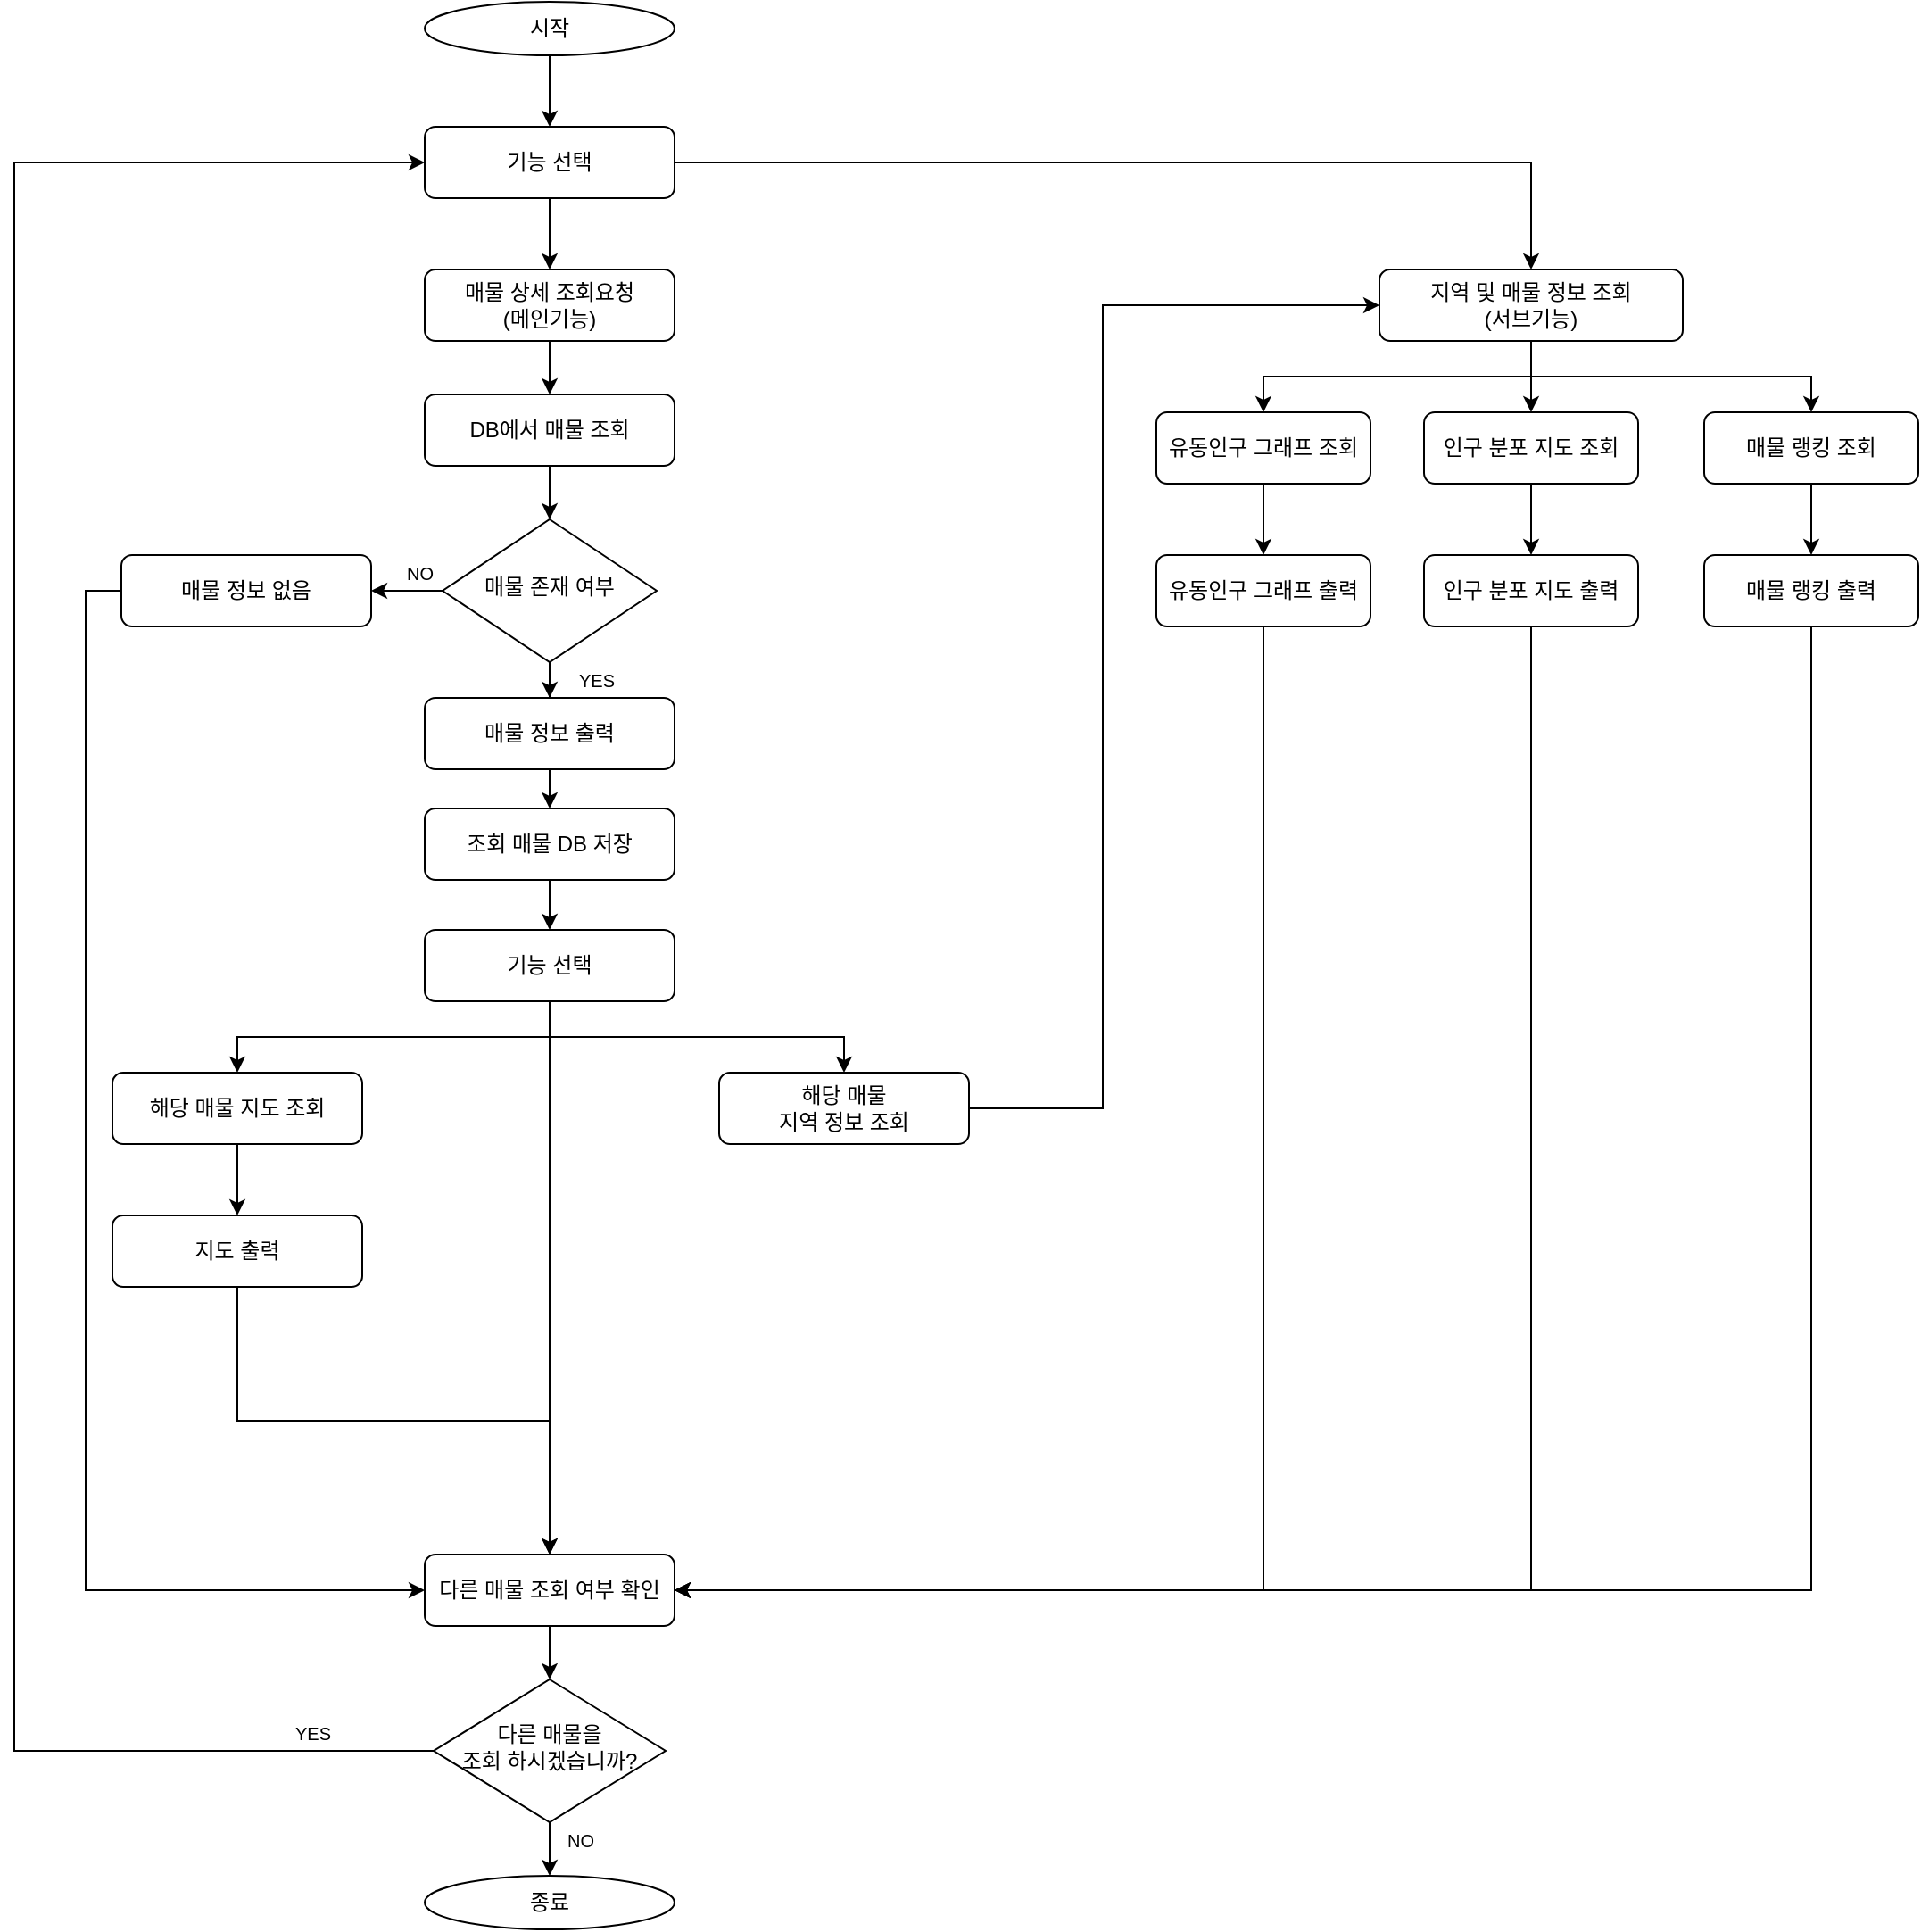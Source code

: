 <mxfile version="24.4.0" type="device">
  <diagram id="C5RBs43oDa-KdzZeNtuy" name="Page-1">
    <mxGraphModel dx="1434" dy="746" grid="1" gridSize="10" guides="1" tooltips="1" connect="1" arrows="1" fold="1" page="1" pageScale="1" pageWidth="827" pageHeight="1169" math="0" shadow="0">
      <root>
        <mxCell id="WIyWlLk6GJQsqaUBKTNV-0" />
        <mxCell id="WIyWlLk6GJQsqaUBKTNV-1" parent="WIyWlLk6GJQsqaUBKTNV-0" />
        <mxCell id="cSR0DzoBaHVZxQSGOlCP-26" style="edgeStyle=orthogonalEdgeStyle;rounded=0;orthogonalLoop=1;jettySize=auto;html=1;exitX=0.5;exitY=1;exitDx=0;exitDy=0;" parent="WIyWlLk6GJQsqaUBKTNV-1" source="WIyWlLk6GJQsqaUBKTNV-6" target="WIyWlLk6GJQsqaUBKTNV-7" edge="1">
          <mxGeometry relative="1" as="geometry" />
        </mxCell>
        <mxCell id="cSR0DzoBaHVZxQSGOlCP-30" style="edgeStyle=orthogonalEdgeStyle;rounded=0;orthogonalLoop=1;jettySize=auto;html=1;exitX=0;exitY=0.5;exitDx=0;exitDy=0;entryX=1;entryY=0.5;entryDx=0;entryDy=0;" parent="WIyWlLk6GJQsqaUBKTNV-1" source="WIyWlLk6GJQsqaUBKTNV-6" target="cSR0DzoBaHVZxQSGOlCP-29" edge="1">
          <mxGeometry relative="1" as="geometry" />
        </mxCell>
        <mxCell id="WIyWlLk6GJQsqaUBKTNV-6" value="매물 존재 여부" style="rhombus;whiteSpace=wrap;html=1;shadow=0;fontFamily=Helvetica;fontSize=12;align=center;strokeWidth=1;spacing=6;spacingTop=-4;" parent="WIyWlLk6GJQsqaUBKTNV-1" vertex="1">
          <mxGeometry x="310" y="310" width="120" height="80" as="geometry" />
        </mxCell>
        <mxCell id="XuiiYC1NhUIOtuJNxFzF-30" style="edgeStyle=orthogonalEdgeStyle;rounded=0;orthogonalLoop=1;jettySize=auto;html=1;exitX=0.5;exitY=1;exitDx=0;exitDy=0;entryX=0.5;entryY=0;entryDx=0;entryDy=0;" edge="1" parent="WIyWlLk6GJQsqaUBKTNV-1" source="WIyWlLk6GJQsqaUBKTNV-7" target="WIyWlLk6GJQsqaUBKTNV-12">
          <mxGeometry relative="1" as="geometry" />
        </mxCell>
        <mxCell id="WIyWlLk6GJQsqaUBKTNV-7" value="매물 정보 출력" style="rounded=1;whiteSpace=wrap;html=1;fontSize=12;glass=0;strokeWidth=1;shadow=0;" parent="WIyWlLk6GJQsqaUBKTNV-1" vertex="1">
          <mxGeometry x="300" y="410" width="140" height="40" as="geometry" />
        </mxCell>
        <mxCell id="cSR0DzoBaHVZxQSGOlCP-38" style="edgeStyle=orthogonalEdgeStyle;rounded=0;orthogonalLoop=1;jettySize=auto;html=1;exitX=0.5;exitY=1;exitDx=0;exitDy=0;entryX=0.5;entryY=0;entryDx=0;entryDy=0;" parent="WIyWlLk6GJQsqaUBKTNV-1" source="WIyWlLk6GJQsqaUBKTNV-10" target="cSR0DzoBaHVZxQSGOlCP-3" edge="1">
          <mxGeometry relative="1" as="geometry" />
        </mxCell>
        <mxCell id="cSR0DzoBaHVZxQSGOlCP-39" style="edgeStyle=orthogonalEdgeStyle;rounded=0;orthogonalLoop=1;jettySize=auto;html=1;exitX=0;exitY=0.5;exitDx=0;exitDy=0;entryX=0;entryY=0.5;entryDx=0;entryDy=0;" parent="WIyWlLk6GJQsqaUBKTNV-1" source="WIyWlLk6GJQsqaUBKTNV-10" target="cSR0DzoBaHVZxQSGOlCP-5" edge="1">
          <mxGeometry relative="1" as="geometry">
            <Array as="points">
              <mxPoint x="70" y="1000" />
              <mxPoint x="70" y="110" />
            </Array>
          </mxGeometry>
        </mxCell>
        <mxCell id="WIyWlLk6GJQsqaUBKTNV-10" value="다른 매물을&lt;div&gt;조회 하시겠습니까?&lt;/div&gt;" style="rhombus;whiteSpace=wrap;html=1;shadow=0;fontFamily=Helvetica;fontSize=12;align=center;strokeWidth=1;spacing=6;spacingTop=-4;" parent="WIyWlLk6GJQsqaUBKTNV-1" vertex="1">
          <mxGeometry x="305" y="960" width="130" height="80" as="geometry" />
        </mxCell>
        <mxCell id="cSR0DzoBaHVZxQSGOlCP-37" style="edgeStyle=orthogonalEdgeStyle;rounded=0;orthogonalLoop=1;jettySize=auto;html=1;exitX=0.5;exitY=1;exitDx=0;exitDy=0;entryX=0.5;entryY=0;entryDx=0;entryDy=0;" parent="WIyWlLk6GJQsqaUBKTNV-1" source="WIyWlLk6GJQsqaUBKTNV-11" target="WIyWlLk6GJQsqaUBKTNV-10" edge="1">
          <mxGeometry relative="1" as="geometry" />
        </mxCell>
        <mxCell id="WIyWlLk6GJQsqaUBKTNV-11" value="다른 매물 조회 여부 확인" style="rounded=1;whiteSpace=wrap;html=1;fontSize=12;glass=0;strokeWidth=1;shadow=0;" parent="WIyWlLk6GJQsqaUBKTNV-1" vertex="1">
          <mxGeometry x="300" y="890" width="140" height="40" as="geometry" />
        </mxCell>
        <mxCell id="XuiiYC1NhUIOtuJNxFzF-31" style="edgeStyle=orthogonalEdgeStyle;rounded=0;orthogonalLoop=1;jettySize=auto;html=1;exitX=0.5;exitY=1;exitDx=0;exitDy=0;entryX=0.5;entryY=0;entryDx=0;entryDy=0;" edge="1" parent="WIyWlLk6GJQsqaUBKTNV-1" source="WIyWlLk6GJQsqaUBKTNV-12" target="XuiiYC1NhUIOtuJNxFzF-24">
          <mxGeometry relative="1" as="geometry" />
        </mxCell>
        <mxCell id="WIyWlLk6GJQsqaUBKTNV-12" value="조회 매물 DB 저장" style="rounded=1;whiteSpace=wrap;html=1;fontSize=12;glass=0;strokeWidth=1;shadow=0;" parent="WIyWlLk6GJQsqaUBKTNV-1" vertex="1">
          <mxGeometry x="300" y="472" width="140" height="40" as="geometry" />
        </mxCell>
        <mxCell id="cSR0DzoBaHVZxQSGOlCP-23" style="edgeStyle=orthogonalEdgeStyle;rounded=0;orthogonalLoop=1;jettySize=auto;html=1;exitX=0.5;exitY=1;exitDx=0;exitDy=0;" parent="WIyWlLk6GJQsqaUBKTNV-1" source="cSR0DzoBaHVZxQSGOlCP-2" target="cSR0DzoBaHVZxQSGOlCP-5" edge="1">
          <mxGeometry relative="1" as="geometry" />
        </mxCell>
        <mxCell id="cSR0DzoBaHVZxQSGOlCP-2" value="시작" style="ellipse;whiteSpace=wrap;html=1;" parent="WIyWlLk6GJQsqaUBKTNV-1" vertex="1">
          <mxGeometry x="300" y="20" width="140" height="30" as="geometry" />
        </mxCell>
        <mxCell id="cSR0DzoBaHVZxQSGOlCP-3" value="종료" style="ellipse;whiteSpace=wrap;html=1;" parent="WIyWlLk6GJQsqaUBKTNV-1" vertex="1">
          <mxGeometry x="300" y="1070" width="140" height="30" as="geometry" />
        </mxCell>
        <mxCell id="cSR0DzoBaHVZxQSGOlCP-25" style="edgeStyle=orthogonalEdgeStyle;rounded=0;orthogonalLoop=1;jettySize=auto;html=1;exitX=0.5;exitY=1;exitDx=0;exitDy=0;" parent="WIyWlLk6GJQsqaUBKTNV-1" source="cSR0DzoBaHVZxQSGOlCP-4" target="WIyWlLk6GJQsqaUBKTNV-6" edge="1">
          <mxGeometry relative="1" as="geometry" />
        </mxCell>
        <mxCell id="cSR0DzoBaHVZxQSGOlCP-4" value="DB에서 매물 조회" style="rounded=1;whiteSpace=wrap;html=1;fontSize=12;glass=0;strokeWidth=1;shadow=0;" parent="WIyWlLk6GJQsqaUBKTNV-1" vertex="1">
          <mxGeometry x="300" y="240" width="140" height="40" as="geometry" />
        </mxCell>
        <mxCell id="cSR0DzoBaHVZxQSGOlCP-22" style="edgeStyle=orthogonalEdgeStyle;rounded=0;orthogonalLoop=1;jettySize=auto;html=1;exitX=0.5;exitY=1;exitDx=0;exitDy=0;entryX=0.5;entryY=0;entryDx=0;entryDy=0;" parent="WIyWlLk6GJQsqaUBKTNV-1" source="cSR0DzoBaHVZxQSGOlCP-5" target="cSR0DzoBaHVZxQSGOlCP-7" edge="1">
          <mxGeometry relative="1" as="geometry" />
        </mxCell>
        <mxCell id="cSR0DzoBaHVZxQSGOlCP-5" value="기능 선택" style="rounded=1;whiteSpace=wrap;html=1;fontSize=12;glass=0;strokeWidth=1;shadow=0;" parent="WIyWlLk6GJQsqaUBKTNV-1" vertex="1">
          <mxGeometry x="300" y="90" width="140" height="40" as="geometry" />
        </mxCell>
        <mxCell id="XuiiYC1NhUIOtuJNxFzF-7" style="edgeStyle=orthogonalEdgeStyle;rounded=0;orthogonalLoop=1;jettySize=auto;html=1;exitX=0.5;exitY=1;exitDx=0;exitDy=0;entryX=0.5;entryY=0;entryDx=0;entryDy=0;" edge="1" parent="WIyWlLk6GJQsqaUBKTNV-1" source="cSR0DzoBaHVZxQSGOlCP-6" target="cSR0DzoBaHVZxQSGOlCP-12">
          <mxGeometry relative="1" as="geometry" />
        </mxCell>
        <mxCell id="XuiiYC1NhUIOtuJNxFzF-8" style="edgeStyle=orthogonalEdgeStyle;rounded=0;orthogonalLoop=1;jettySize=auto;html=1;exitX=0.5;exitY=1;exitDx=0;exitDy=0;entryX=0.5;entryY=0;entryDx=0;entryDy=0;" edge="1" parent="WIyWlLk6GJQsqaUBKTNV-1" source="cSR0DzoBaHVZxQSGOlCP-6" target="cSR0DzoBaHVZxQSGOlCP-14">
          <mxGeometry relative="1" as="geometry" />
        </mxCell>
        <mxCell id="XuiiYC1NhUIOtuJNxFzF-9" style="edgeStyle=orthogonalEdgeStyle;rounded=0;orthogonalLoop=1;jettySize=auto;html=1;exitX=0.5;exitY=1;exitDx=0;exitDy=0;entryX=0.5;entryY=0;entryDx=0;entryDy=0;" edge="1" parent="WIyWlLk6GJQsqaUBKTNV-1" source="cSR0DzoBaHVZxQSGOlCP-6" target="cSR0DzoBaHVZxQSGOlCP-13">
          <mxGeometry relative="1" as="geometry" />
        </mxCell>
        <mxCell id="cSR0DzoBaHVZxQSGOlCP-6" value="지역 및 매물 정보 조회&lt;div&gt;(서브기능)&lt;/div&gt;" style="rounded=1;whiteSpace=wrap;html=1;fontSize=12;glass=0;strokeWidth=1;shadow=0;" parent="WIyWlLk6GJQsqaUBKTNV-1" vertex="1">
          <mxGeometry x="835" y="170" width="170" height="40" as="geometry" />
        </mxCell>
        <mxCell id="cSR0DzoBaHVZxQSGOlCP-24" style="edgeStyle=orthogonalEdgeStyle;rounded=0;orthogonalLoop=1;jettySize=auto;html=1;exitX=0.5;exitY=1;exitDx=0;exitDy=0;entryX=0.5;entryY=0;entryDx=0;entryDy=0;" parent="WIyWlLk6GJQsqaUBKTNV-1" source="cSR0DzoBaHVZxQSGOlCP-7" target="cSR0DzoBaHVZxQSGOlCP-4" edge="1">
          <mxGeometry relative="1" as="geometry" />
        </mxCell>
        <mxCell id="cSR0DzoBaHVZxQSGOlCP-7" value="매물 상세 조회요청&lt;div&gt;(메인기능)&lt;/div&gt;" style="rounded=1;whiteSpace=wrap;html=1;fontSize=12;glass=0;strokeWidth=1;shadow=0;" parent="WIyWlLk6GJQsqaUBKTNV-1" vertex="1">
          <mxGeometry x="300" y="170" width="140" height="40" as="geometry" />
        </mxCell>
        <mxCell id="XuiiYC1NhUIOtuJNxFzF-18" style="edgeStyle=orthogonalEdgeStyle;rounded=0;orthogonalLoop=1;jettySize=auto;html=1;exitX=0.5;exitY=1;exitDx=0;exitDy=0;entryX=0.5;entryY=0;entryDx=0;entryDy=0;" edge="1" parent="WIyWlLk6GJQsqaUBKTNV-1" source="cSR0DzoBaHVZxQSGOlCP-10" target="XuiiYC1NhUIOtuJNxFzF-21">
          <mxGeometry relative="1" as="geometry">
            <mxPoint x="194" y="680" as="targetPoint" />
          </mxGeometry>
        </mxCell>
        <mxCell id="cSR0DzoBaHVZxQSGOlCP-10" value="해당 매물 지도 조회" style="rounded=1;whiteSpace=wrap;html=1;fontSize=12;glass=0;strokeWidth=1;shadow=0;" parent="WIyWlLk6GJQsqaUBKTNV-1" vertex="1">
          <mxGeometry x="125" y="620" width="140" height="40" as="geometry" />
        </mxCell>
        <mxCell id="XuiiYC1NhUIOtuJNxFzF-5" style="edgeStyle=orthogonalEdgeStyle;rounded=0;orthogonalLoop=1;jettySize=auto;html=1;exitX=0.5;exitY=1;exitDx=0;exitDy=0;entryX=0.5;entryY=0;entryDx=0;entryDy=0;" edge="1" parent="WIyWlLk6GJQsqaUBKTNV-1" source="cSR0DzoBaHVZxQSGOlCP-12" target="cSR0DzoBaHVZxQSGOlCP-16">
          <mxGeometry relative="1" as="geometry" />
        </mxCell>
        <mxCell id="cSR0DzoBaHVZxQSGOlCP-12" value="인구 분포 지도 조회" style="rounded=1;whiteSpace=wrap;html=1;fontSize=12;glass=0;strokeWidth=1;shadow=0;" parent="WIyWlLk6GJQsqaUBKTNV-1" vertex="1">
          <mxGeometry x="860" y="250" width="120" height="40" as="geometry" />
        </mxCell>
        <mxCell id="XuiiYC1NhUIOtuJNxFzF-6" style="edgeStyle=orthogonalEdgeStyle;rounded=0;orthogonalLoop=1;jettySize=auto;html=1;exitX=0.5;exitY=1;exitDx=0;exitDy=0;" edge="1" parent="WIyWlLk6GJQsqaUBKTNV-1" source="cSR0DzoBaHVZxQSGOlCP-13" target="cSR0DzoBaHVZxQSGOlCP-17">
          <mxGeometry relative="1" as="geometry" />
        </mxCell>
        <mxCell id="cSR0DzoBaHVZxQSGOlCP-13" value="매물 랭킹 조회" style="rounded=1;whiteSpace=wrap;html=1;fontSize=12;glass=0;strokeWidth=1;shadow=0;" parent="WIyWlLk6GJQsqaUBKTNV-1" vertex="1">
          <mxGeometry x="1017" y="250" width="120" height="40" as="geometry" />
        </mxCell>
        <mxCell id="XuiiYC1NhUIOtuJNxFzF-4" style="edgeStyle=orthogonalEdgeStyle;rounded=0;orthogonalLoop=1;jettySize=auto;html=1;exitX=0.5;exitY=1;exitDx=0;exitDy=0;entryX=0.5;entryY=0;entryDx=0;entryDy=0;" edge="1" parent="WIyWlLk6GJQsqaUBKTNV-1" source="cSR0DzoBaHVZxQSGOlCP-14" target="cSR0DzoBaHVZxQSGOlCP-15">
          <mxGeometry relative="1" as="geometry" />
        </mxCell>
        <mxCell id="cSR0DzoBaHVZxQSGOlCP-14" value="유동인구 그래프 조회" style="rounded=1;whiteSpace=wrap;html=1;fontSize=12;glass=0;strokeWidth=1;shadow=0;" parent="WIyWlLk6GJQsqaUBKTNV-1" vertex="1">
          <mxGeometry x="710" y="250" width="120" height="40" as="geometry" />
        </mxCell>
        <mxCell id="cSR0DzoBaHVZxQSGOlCP-20" style="edgeStyle=orthogonalEdgeStyle;rounded=0;orthogonalLoop=1;jettySize=auto;html=1;exitX=0.5;exitY=1;exitDx=0;exitDy=0;entryX=1;entryY=0.5;entryDx=0;entryDy=0;" parent="WIyWlLk6GJQsqaUBKTNV-1" source="cSR0DzoBaHVZxQSGOlCP-15" target="WIyWlLk6GJQsqaUBKTNV-11" edge="1">
          <mxGeometry relative="1" as="geometry" />
        </mxCell>
        <mxCell id="cSR0DzoBaHVZxQSGOlCP-15" value="유동인구 그래프 출력" style="rounded=1;whiteSpace=wrap;html=1;fontSize=12;glass=0;strokeWidth=1;shadow=0;" parent="WIyWlLk6GJQsqaUBKTNV-1" vertex="1">
          <mxGeometry x="710" y="330" width="120" height="40" as="geometry" />
        </mxCell>
        <mxCell id="cSR0DzoBaHVZxQSGOlCP-19" style="edgeStyle=orthogonalEdgeStyle;rounded=0;orthogonalLoop=1;jettySize=auto;html=1;exitX=0.5;exitY=1;exitDx=0;exitDy=0;entryX=1;entryY=0.5;entryDx=0;entryDy=0;" parent="WIyWlLk6GJQsqaUBKTNV-1" source="cSR0DzoBaHVZxQSGOlCP-16" target="WIyWlLk6GJQsqaUBKTNV-11" edge="1">
          <mxGeometry relative="1" as="geometry" />
        </mxCell>
        <mxCell id="cSR0DzoBaHVZxQSGOlCP-16" value="인구 분포 지도 출력" style="rounded=1;whiteSpace=wrap;html=1;fontSize=12;glass=0;strokeWidth=1;shadow=0;" parent="WIyWlLk6GJQsqaUBKTNV-1" vertex="1">
          <mxGeometry x="860" y="330" width="120" height="40" as="geometry" />
        </mxCell>
        <mxCell id="cSR0DzoBaHVZxQSGOlCP-18" style="edgeStyle=orthogonalEdgeStyle;rounded=0;orthogonalLoop=1;jettySize=auto;html=1;exitX=0.5;exitY=1;exitDx=0;exitDy=0;entryX=1;entryY=0.5;entryDx=0;entryDy=0;" parent="WIyWlLk6GJQsqaUBKTNV-1" source="cSR0DzoBaHVZxQSGOlCP-17" target="WIyWlLk6GJQsqaUBKTNV-11" edge="1">
          <mxGeometry relative="1" as="geometry" />
        </mxCell>
        <mxCell id="cSR0DzoBaHVZxQSGOlCP-17" value="매물 랭킹 출력" style="rounded=1;whiteSpace=wrap;html=1;fontSize=12;glass=0;strokeWidth=1;shadow=0;" parent="WIyWlLk6GJQsqaUBKTNV-1" vertex="1">
          <mxGeometry x="1017" y="330" width="120" height="40" as="geometry" />
        </mxCell>
        <mxCell id="cSR0DzoBaHVZxQSGOlCP-21" style="edgeStyle=orthogonalEdgeStyle;rounded=0;orthogonalLoop=1;jettySize=auto;html=1;exitX=1;exitY=0.5;exitDx=0;exitDy=0;entryX=0.5;entryY=0;entryDx=0;entryDy=0;" parent="WIyWlLk6GJQsqaUBKTNV-1" source="cSR0DzoBaHVZxQSGOlCP-5" target="cSR0DzoBaHVZxQSGOlCP-6" edge="1">
          <mxGeometry relative="1" as="geometry" />
        </mxCell>
        <mxCell id="cSR0DzoBaHVZxQSGOlCP-32" style="edgeStyle=orthogonalEdgeStyle;rounded=0;orthogonalLoop=1;jettySize=auto;html=1;exitX=0;exitY=0.5;exitDx=0;exitDy=0;entryX=0;entryY=0.5;entryDx=0;entryDy=0;" parent="WIyWlLk6GJQsqaUBKTNV-1" source="cSR0DzoBaHVZxQSGOlCP-29" target="WIyWlLk6GJQsqaUBKTNV-11" edge="1">
          <mxGeometry relative="1" as="geometry">
            <Array as="points">
              <mxPoint x="110" y="350" />
              <mxPoint x="110" y="910" />
            </Array>
          </mxGeometry>
        </mxCell>
        <mxCell id="cSR0DzoBaHVZxQSGOlCP-29" value="매물 정보 없음" style="rounded=1;whiteSpace=wrap;html=1;fontSize=12;glass=0;strokeWidth=1;shadow=0;" parent="WIyWlLk6GJQsqaUBKTNV-1" vertex="1">
          <mxGeometry x="130" y="330" width="140" height="40" as="geometry" />
        </mxCell>
        <mxCell id="XuiiYC1NhUIOtuJNxFzF-0" value="&lt;div&gt;해당 매물&lt;/div&gt;지역 정보 조회" style="rounded=1;whiteSpace=wrap;html=1;fontSize=12;glass=0;strokeWidth=1;shadow=0;" vertex="1" parent="WIyWlLk6GJQsqaUBKTNV-1">
          <mxGeometry x="465" y="620" width="140" height="40" as="geometry" />
        </mxCell>
        <mxCell id="XuiiYC1NhUIOtuJNxFzF-29" style="edgeStyle=orthogonalEdgeStyle;rounded=0;orthogonalLoop=1;jettySize=auto;html=1;exitX=1;exitY=0.5;exitDx=0;exitDy=0;entryX=0;entryY=0.5;entryDx=0;entryDy=0;" edge="1" parent="WIyWlLk6GJQsqaUBKTNV-1" source="XuiiYC1NhUIOtuJNxFzF-0" target="cSR0DzoBaHVZxQSGOlCP-6">
          <mxGeometry relative="1" as="geometry">
            <mxPoint x="600" y="720" as="sourcePoint" />
            <Array as="points">
              <mxPoint x="680" y="640" />
              <mxPoint x="680" y="190" />
            </Array>
          </mxGeometry>
        </mxCell>
        <mxCell id="XuiiYC1NhUIOtuJNxFzF-23" style="edgeStyle=orthogonalEdgeStyle;rounded=0;orthogonalLoop=1;jettySize=auto;html=1;exitX=0.5;exitY=1;exitDx=0;exitDy=0;entryX=0.5;entryY=0;entryDx=0;entryDy=0;" edge="1" parent="WIyWlLk6GJQsqaUBKTNV-1" source="XuiiYC1NhUIOtuJNxFzF-21" target="WIyWlLk6GJQsqaUBKTNV-11">
          <mxGeometry relative="1" as="geometry" />
        </mxCell>
        <mxCell id="XuiiYC1NhUIOtuJNxFzF-21" value="지도 출력" style="rounded=1;whiteSpace=wrap;html=1;fontSize=12;glass=0;strokeWidth=1;shadow=0;" vertex="1" parent="WIyWlLk6GJQsqaUBKTNV-1">
          <mxGeometry x="125" y="700" width="140" height="40" as="geometry" />
        </mxCell>
        <mxCell id="XuiiYC1NhUIOtuJNxFzF-26" style="edgeStyle=orthogonalEdgeStyle;rounded=0;orthogonalLoop=1;jettySize=auto;html=1;exitX=0.5;exitY=1;exitDx=0;exitDy=0;entryX=0.5;entryY=0;entryDx=0;entryDy=0;" edge="1" parent="WIyWlLk6GJQsqaUBKTNV-1" source="XuiiYC1NhUIOtuJNxFzF-24" target="cSR0DzoBaHVZxQSGOlCP-10">
          <mxGeometry relative="1" as="geometry" />
        </mxCell>
        <mxCell id="XuiiYC1NhUIOtuJNxFzF-27" style="edgeStyle=orthogonalEdgeStyle;rounded=0;orthogonalLoop=1;jettySize=auto;html=1;exitX=0.5;exitY=1;exitDx=0;exitDy=0;entryX=0.5;entryY=0;entryDx=0;entryDy=0;" edge="1" parent="WIyWlLk6GJQsqaUBKTNV-1" source="XuiiYC1NhUIOtuJNxFzF-24" target="XuiiYC1NhUIOtuJNxFzF-0">
          <mxGeometry relative="1" as="geometry" />
        </mxCell>
        <mxCell id="XuiiYC1NhUIOtuJNxFzF-28" style="edgeStyle=orthogonalEdgeStyle;rounded=0;orthogonalLoop=1;jettySize=auto;html=1;exitX=0.5;exitY=1;exitDx=0;exitDy=0;entryX=0.5;entryY=0;entryDx=0;entryDy=0;" edge="1" parent="WIyWlLk6GJQsqaUBKTNV-1" source="XuiiYC1NhUIOtuJNxFzF-24" target="WIyWlLk6GJQsqaUBKTNV-11">
          <mxGeometry relative="1" as="geometry" />
        </mxCell>
        <mxCell id="XuiiYC1NhUIOtuJNxFzF-24" value="기능 선택" style="rounded=1;whiteSpace=wrap;html=1;fontSize=12;glass=0;strokeWidth=1;shadow=0;" vertex="1" parent="WIyWlLk6GJQsqaUBKTNV-1">
          <mxGeometry x="300" y="540" width="140" height="40" as="geometry" />
        </mxCell>
        <mxCell id="XuiiYC1NhUIOtuJNxFzF-34" value="YES" style="text;html=1;align=center;verticalAlign=middle;whiteSpace=wrap;rounded=0;fontSize=10;" vertex="1" parent="WIyWlLk6GJQsqaUBKTNV-1">
          <mxGeometry x="379" y="390" width="35" height="20" as="geometry" />
        </mxCell>
        <mxCell id="XuiiYC1NhUIOtuJNxFzF-35" value="YES" style="text;html=1;align=center;verticalAlign=middle;whiteSpace=wrap;rounded=0;fontSize=10;" vertex="1" parent="WIyWlLk6GJQsqaUBKTNV-1">
          <mxGeometry x="220" y="980" width="35" height="20" as="geometry" />
        </mxCell>
        <mxCell id="XuiiYC1NhUIOtuJNxFzF-37" value="NO" style="text;html=1;align=center;verticalAlign=middle;whiteSpace=wrap;rounded=0;fontSize=10;" vertex="1" parent="WIyWlLk6GJQsqaUBKTNV-1">
          <mxGeometry x="370" y="1040" width="35" height="20" as="geometry" />
        </mxCell>
        <mxCell id="XuiiYC1NhUIOtuJNxFzF-38" value="NO" style="text;html=1;align=center;verticalAlign=middle;whiteSpace=wrap;rounded=0;fontSize=10;" vertex="1" parent="WIyWlLk6GJQsqaUBKTNV-1">
          <mxGeometry x="280" y="330" width="35" height="20" as="geometry" />
        </mxCell>
      </root>
    </mxGraphModel>
  </diagram>
</mxfile>
